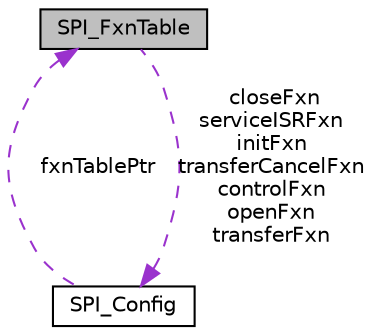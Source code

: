 digraph "SPI_FxnTable"
{
  edge [fontname="Helvetica",fontsize="10",labelfontname="Helvetica",labelfontsize="10"];
  node [fontname="Helvetica",fontsize="10",shape=record];
  Node1 [label="SPI_FxnTable",height=0.2,width=0.4,color="black", fillcolor="grey75", style="filled", fontcolor="black"];
  Node2 -> Node1 [dir="back",color="darkorchid3",fontsize="10",style="dashed",label=" closeFxn\nserviceISRFxn\ninitFxn\ntransferCancelFxn\ncontrolFxn\nopenFxn\ntransferFxn" ];
  Node2 [label="SPI_Config",height=0.2,width=0.4,color="black", fillcolor="white", style="filled",URL="$struct_s_p_i___config.html",tooltip="SPI Global configuration. "];
  Node1 -> Node2 [dir="back",color="darkorchid3",fontsize="10",style="dashed",label=" fxnTablePtr" ];
}
